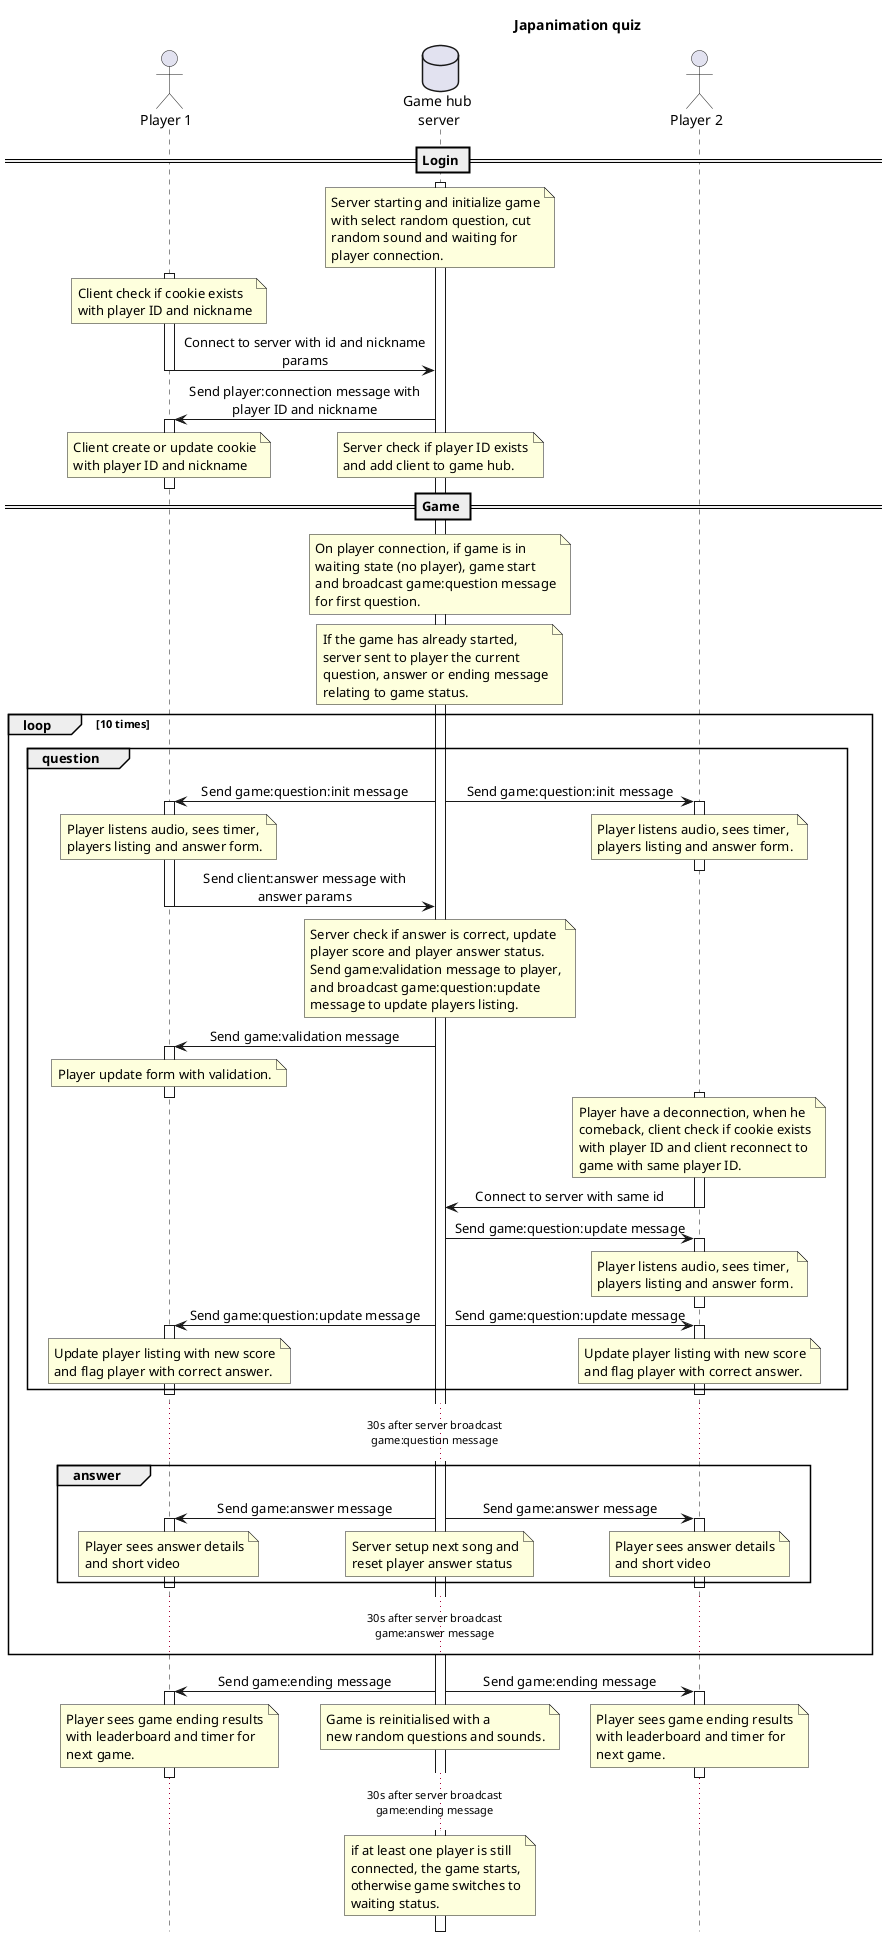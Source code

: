 @startuml
'https://plantuml.com/sequence-diagram
scale 1
hide footbox
skinparam maxMessageSize 250
!pragma teoz true
skinparam sequenceMessageAlign center

title Japanimation quiz

actor "Player 1" as Player
database "Game hub\n server" as Server
actor "Player 2" as Player2

== Login ==

activate Server
note over Server
    Server starting and initialize game
    with select random question, cut
    random sound and waiting for
    player connection.
end note

activate Player
note over Player
    Client check if cookie exists
    with player ID and nickname
end note
Player -> Server: Connect to server with id and nickname params
deactivate Player

Server -> Player: Send player:connection message with player ID and nickname

activate Player
note over Player
    Client create or update cookie
    with player ID and nickname
end note
/note over Server
    Server check if player ID exists
    and add client to game hub.
end note
deactivate Player

== Game ==

note over Server
    On player connection, if game is in
    waiting state (no player), game start
    and broadcast game:question message
    for first question.
end note
note over Server
    If the game has already started,
    server sent to player the current
    question, answer or ending message
    relating to game status.
end note

loop 10 times
    group question
        Server -> Player: Send game:question:init message
        & Server -> Player2: Send game:question:init message

        activate Player
        activate Player2
        note over Player
            Player listens audio, sees timer,
            players listing and answer form.
        end note
        /note over Player2
            Player listens audio, sees timer,
            players listing and answer form.
        end note
        deactivate Player2

        Player -> Server: Send client:answer message with answer params
        deactivate Player
        note over Server
            Server check if answer is correct, update
            player score and player answer status.
            Send game:validation message to player,
            and broadcast game:question:update
            message to update players listing.
        end note

        Server -> Player: Send game:validation message
        activate Player
        note over Player
            Player update form with validation.
        end note
        deactivate Player

        activate Player2
        note over Player2
            Player have a deconnection, when he
            comeback, client check if cookie exists
            with player ID and client reconnect to
            game with same player ID.
        end note
        Player2 -> Server: Connect to server with same id
        deactivate Player2
        Server -> Player2: Send game:question:update message
        activate Player2
        note over Player2
            Player listens audio, sees timer,
            players listing and answer form.
        end note
        deactivate Player2

        Server -> Player: Send game:question:update message
        & Server -> Player2: Send game:question:update message
        activate Player
        activate Player2
        note over Player
            Update player listing with new score
            and flag player with correct answer.
        end note
        /note over Player2
            Update player listing with new score
            and flag player with correct answer.
        end note
        deactivate Player2
        deactivate Player
    end
    ...30s after server broadcast\ngame:question message...

    group answer
        Server -> Player: Send game:answer message
        & Server -> Player2: Send game:answer message
        activate Player
        activate Player2
        note over Player
            Player sees answer details
            and short video
        end note
        /note over Player2
            Player sees answer details
            and short video
        end note
        /note over Server
            Server setup next song and
            reset player answer status
        end note
        deactivate Player2
        deactivate Player
    end
    ...30s after server broadcast\ngame:answer message...

end

Server -> Player: Send game:ending message
& Server -> Player2: Send game:ending message
activate Player
activate Player2
note over Player
    Player sees game ending results
    with leaderboard and timer for
    next game.
end note
/note over Player2
    Player sees game ending results
    with leaderboard and timer for
    next game.
end note
/note over Server
    Game is reinitialised with a
    new random questions and sounds.
end note
deactivate Player2
deactivate Player

...30s after server broadcast\ngame:ending message...

note over Server
    if at least one player is still
    connected, the game starts,
    otherwise game switches to
    waiting status.
end note

@enduml